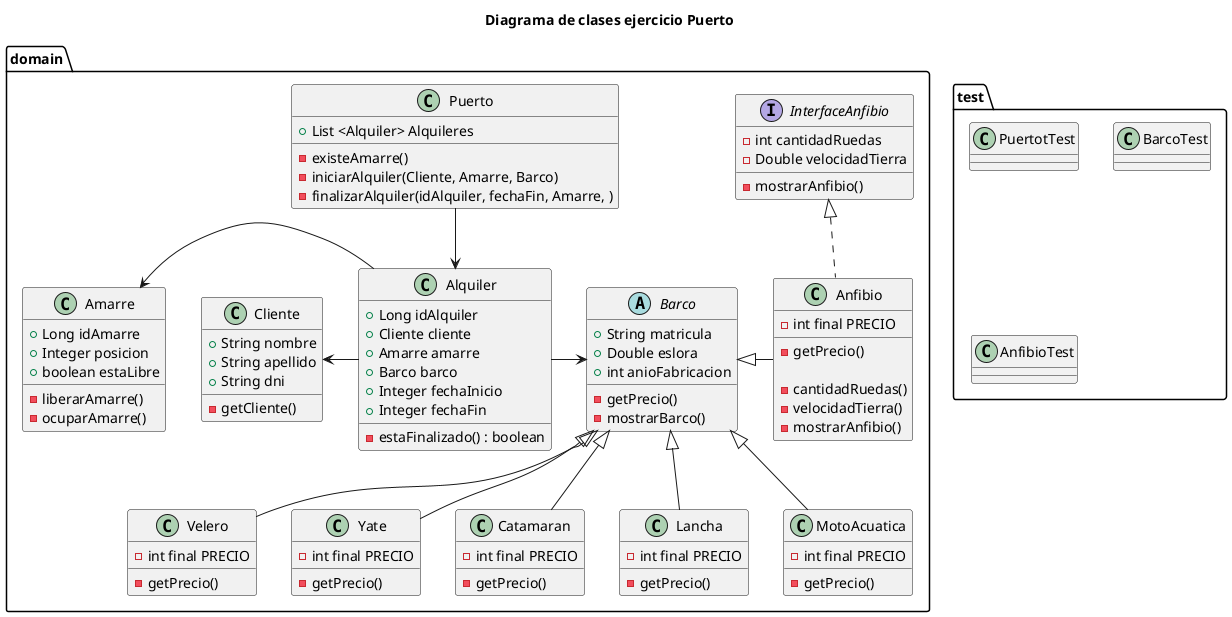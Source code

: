 @startuml

title Diagrama de clases ejercicio Puerto


package domain{

	class Puerto {
	+List <Alquiler> Alquileres
	
	-existeAmarre()
	-iniciarAlquiler(Cliente, Amarre, Barco)
	-finalizarAlquiler(idAlquiler, fechaFin, Amarre, )
	}

	class Alquiler {
	+Long idAlquiler
	+Cliente cliente
	+Amarre amarre
	+Barco barco
	+Integer fechaInicio
	+Integer fechaFin
	
	-estaFinalizado() : boolean
	}

	class Amarre {
	+Long idAmarre
	+Integer posicion
	+boolean estaLibre
	
	-liberarAmarre()
	-ocuparAmarre()
	}

	class Cliente {
	+String nombre
	+String apellido
	+String dni
	
	-getCliente()
	}

	abstract class Barco {
	+String matricula
	+Double eslora
	+int anioFabricacion
	
	-getPrecio()
	-mostrarBarco()
	}
	

	
	class Velero{
	-int final PRECIO
	-getPrecio()
	}
	
		class Yate{
	-int final PRECIO
	-getPrecio()
	}
	
		class Catamaran{
	-int final PRECIO
	-getPrecio()
	}
	
		class Lancha{
	-int final PRECIO
	-getPrecio()
	}
	
		class MotoAcuatica{
	-int final PRECIO
	-getPrecio()
	}
	
		class Anfibio{
	-int final PRECIO
	-getPrecio()
	
	-cantidadRuedas()
	-velocidadTierra()
	-mostrarAnfibio()
	}
	
		interface  InterfaceAnfibio{
	-int cantidadRuedas
	-Double velocidadTierra
		-mostrarAnfibio()
	}
	
}

	package test{
	class PuertotTest
	class BarcoTest
	class AnfibioTest
	}
	
	
	
Puerto --> Alquiler
Alquiler -left-> Amarre
Alquiler -left-> Cliente
Alquiler -right-> Barco

Barco <|-- Velero
Barco <|-- Yate
Barco <|-- Catamaran
Barco <|-- Lancha
Barco <|-right- Anfibio
Barco <|-- MotoAcuatica

InterfaceAnfibio <|.. Anfibio



@enduml